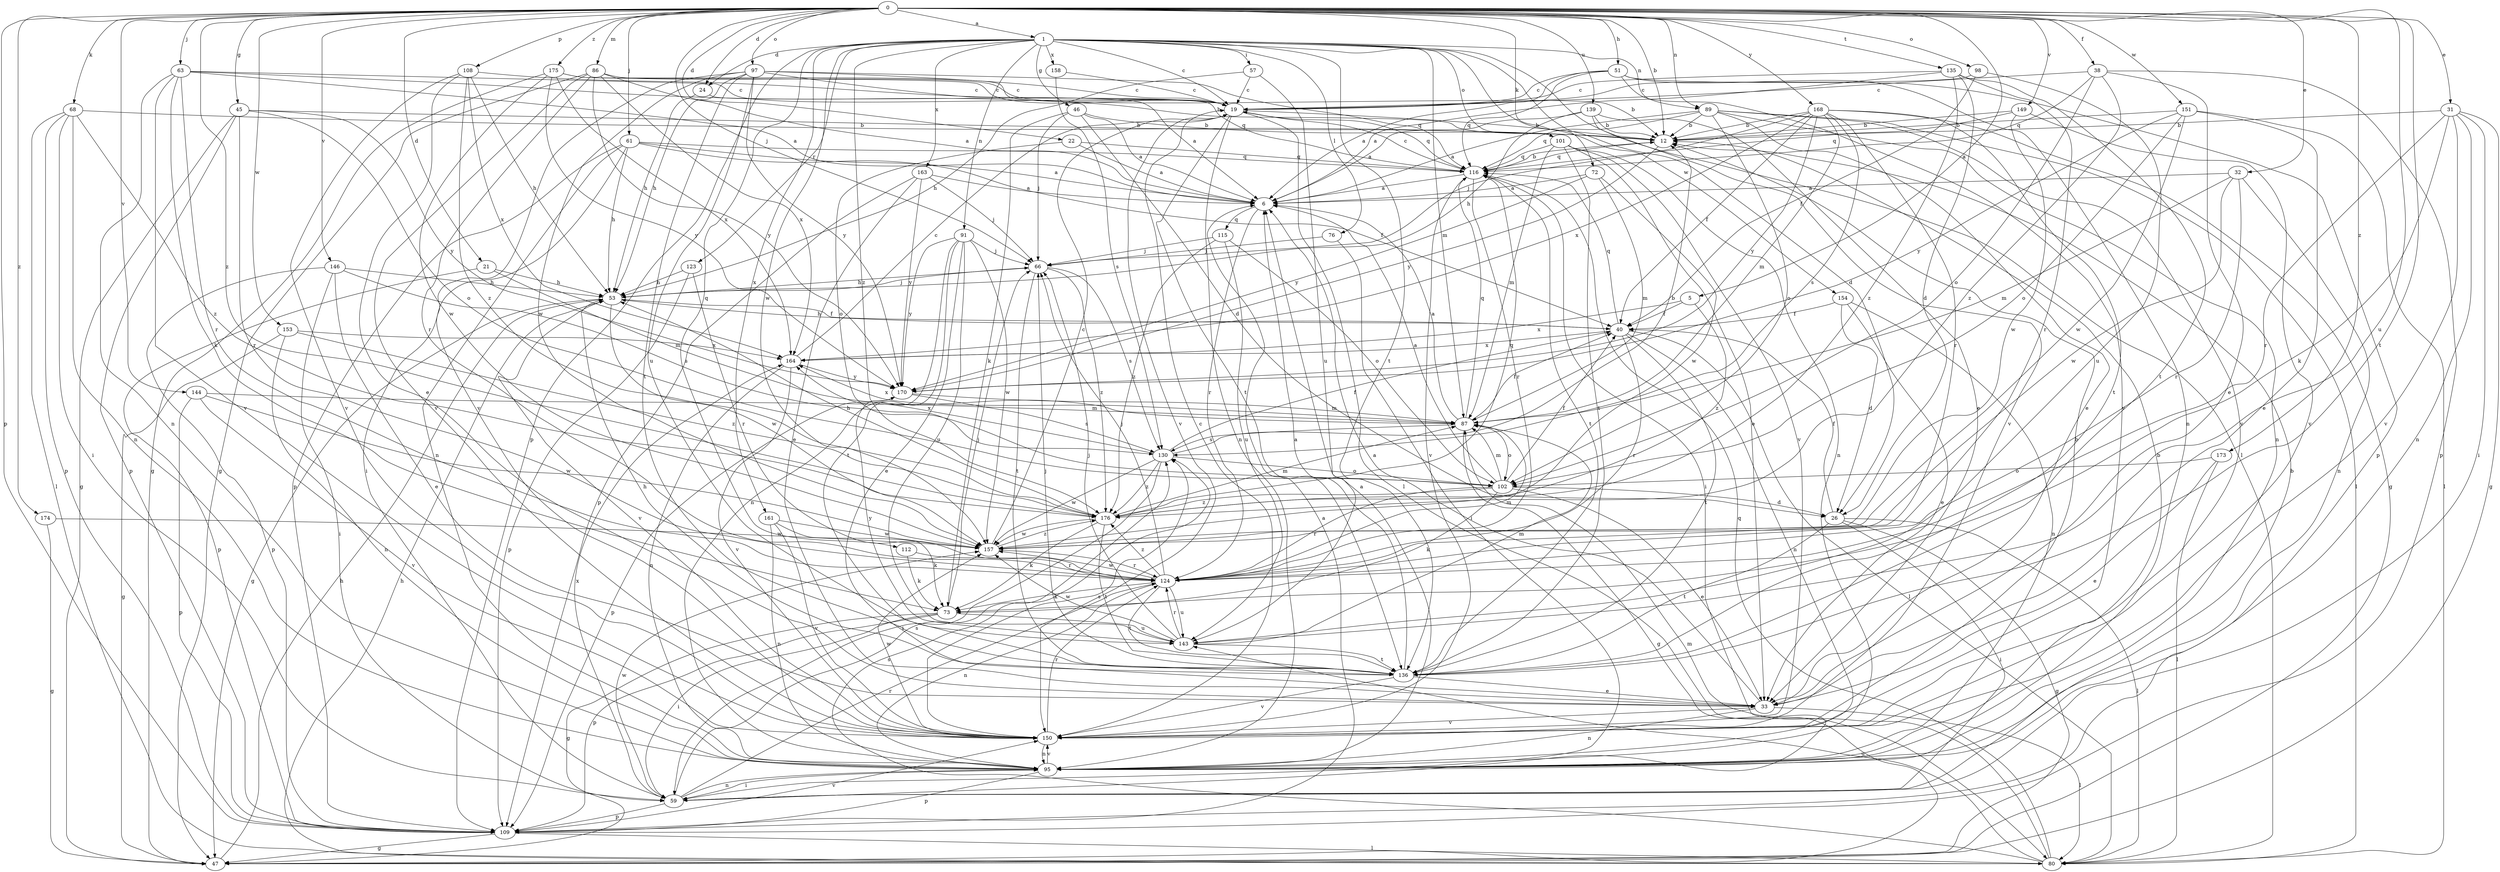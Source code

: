 strict digraph  {
0;
1;
5;
6;
12;
19;
21;
22;
24;
26;
31;
32;
33;
38;
40;
45;
46;
47;
51;
53;
57;
59;
61;
63;
66;
68;
72;
73;
76;
80;
86;
87;
89;
91;
95;
97;
98;
101;
102;
108;
109;
112;
115;
116;
123;
124;
130;
135;
136;
139;
143;
144;
146;
149;
150;
151;
153;
154;
157;
158;
161;
163;
164;
168;
170;
173;
174;
175;
176;
0 -> 1  [label=a];
0 -> 5  [label=a];
0 -> 12  [label=b];
0 -> 21  [label=d];
0 -> 22  [label=d];
0 -> 24  [label=d];
0 -> 31  [label=e];
0 -> 32  [label=e];
0 -> 38  [label=f];
0 -> 45  [label=g];
0 -> 51  [label=h];
0 -> 61  [label=j];
0 -> 63  [label=j];
0 -> 66  [label=j];
0 -> 68  [label=k];
0 -> 72  [label=k];
0 -> 86  [label=m];
0 -> 89  [label=n];
0 -> 97  [label=o];
0 -> 98  [label=o];
0 -> 108  [label=p];
0 -> 109  [label=p];
0 -> 135  [label=t];
0 -> 136  [label=t];
0 -> 139  [label=u];
0 -> 143  [label=u];
0 -> 144  [label=v];
0 -> 146  [label=v];
0 -> 149  [label=v];
0 -> 151  [label=w];
0 -> 153  [label=w];
0 -> 168  [label=y];
0 -> 173  [label=z];
0 -> 174  [label=z];
0 -> 175  [label=z];
0 -> 176  [label=z];
1 -> 19  [label=c];
1 -> 24  [label=d];
1 -> 26  [label=d];
1 -> 46  [label=g];
1 -> 57  [label=i];
1 -> 76  [label=l];
1 -> 80  [label=l];
1 -> 87  [label=m];
1 -> 89  [label=n];
1 -> 91  [label=n];
1 -> 101  [label=o];
1 -> 109  [label=p];
1 -> 112  [label=q];
1 -> 123  [label=r];
1 -> 136  [label=t];
1 -> 154  [label=w];
1 -> 157  [label=w];
1 -> 158  [label=x];
1 -> 161  [label=x];
1 -> 163  [label=x];
1 -> 176  [label=z];
5 -> 40  [label=f];
5 -> 164  [label=x];
5 -> 176  [label=z];
6 -> 115  [label=q];
6 -> 124  [label=r];
12 -> 116  [label=q];
12 -> 170  [label=y];
19 -> 12  [label=b];
19 -> 80  [label=l];
19 -> 95  [label=n];
19 -> 116  [label=q];
19 -> 136  [label=t];
19 -> 150  [label=v];
21 -> 53  [label=h];
21 -> 87  [label=m];
21 -> 109  [label=p];
22 -> 6  [label=a];
22 -> 102  [label=o];
22 -> 116  [label=q];
24 -> 53  [label=h];
24 -> 116  [label=q];
26 -> 40  [label=f];
26 -> 47  [label=g];
26 -> 59  [label=i];
26 -> 80  [label=l];
26 -> 136  [label=t];
31 -> 12  [label=b];
31 -> 47  [label=g];
31 -> 59  [label=i];
31 -> 73  [label=k];
31 -> 95  [label=n];
31 -> 124  [label=r];
31 -> 150  [label=v];
32 -> 6  [label=a];
32 -> 87  [label=m];
32 -> 95  [label=n];
32 -> 124  [label=r];
32 -> 157  [label=w];
33 -> 6  [label=a];
33 -> 80  [label=l];
33 -> 95  [label=n];
33 -> 150  [label=v];
38 -> 19  [label=c];
38 -> 33  [label=e];
38 -> 102  [label=o];
38 -> 109  [label=p];
38 -> 116  [label=q];
38 -> 176  [label=z];
40 -> 53  [label=h];
40 -> 80  [label=l];
40 -> 95  [label=n];
40 -> 116  [label=q];
40 -> 124  [label=r];
40 -> 136  [label=t];
40 -> 164  [label=x];
45 -> 12  [label=b];
45 -> 47  [label=g];
45 -> 102  [label=o];
45 -> 109  [label=p];
45 -> 124  [label=r];
45 -> 170  [label=y];
46 -> 6  [label=a];
46 -> 12  [label=b];
46 -> 26  [label=d];
46 -> 66  [label=j];
46 -> 73  [label=k];
47 -> 53  [label=h];
51 -> 6  [label=a];
51 -> 19  [label=c];
51 -> 95  [label=n];
51 -> 109  [label=p];
51 -> 116  [label=q];
51 -> 150  [label=v];
53 -> 40  [label=f];
53 -> 47  [label=g];
53 -> 66  [label=j];
53 -> 150  [label=v];
53 -> 157  [label=w];
57 -> 19  [label=c];
57 -> 53  [label=h];
57 -> 143  [label=u];
59 -> 12  [label=b];
59 -> 95  [label=n];
59 -> 109  [label=p];
59 -> 124  [label=r];
59 -> 130  [label=s];
59 -> 157  [label=w];
59 -> 164  [label=x];
61 -> 6  [label=a];
61 -> 40  [label=f];
61 -> 53  [label=h];
61 -> 59  [label=i];
61 -> 95  [label=n];
61 -> 109  [label=p];
61 -> 116  [label=q];
63 -> 6  [label=a];
63 -> 12  [label=b];
63 -> 19  [label=c];
63 -> 73  [label=k];
63 -> 95  [label=n];
63 -> 124  [label=r];
63 -> 150  [label=v];
66 -> 53  [label=h];
66 -> 130  [label=s];
66 -> 136  [label=t];
66 -> 176  [label=z];
68 -> 12  [label=b];
68 -> 59  [label=i];
68 -> 80  [label=l];
68 -> 95  [label=n];
68 -> 109  [label=p];
68 -> 176  [label=z];
72 -> 6  [label=a];
72 -> 87  [label=m];
72 -> 157  [label=w];
72 -> 170  [label=y];
73 -> 47  [label=g];
73 -> 59  [label=i];
73 -> 66  [label=j];
73 -> 109  [label=p];
73 -> 143  [label=u];
76 -> 59  [label=i];
76 -> 66  [label=j];
80 -> 53  [label=h];
80 -> 87  [label=m];
80 -> 116  [label=q];
80 -> 130  [label=s];
80 -> 143  [label=u];
86 -> 6  [label=a];
86 -> 19  [label=c];
86 -> 47  [label=g];
86 -> 124  [label=r];
86 -> 150  [label=v];
86 -> 164  [label=x];
86 -> 170  [label=y];
87 -> 6  [label=a];
87 -> 40  [label=f];
87 -> 47  [label=g];
87 -> 102  [label=o];
87 -> 116  [label=q];
87 -> 130  [label=s];
87 -> 164  [label=x];
89 -> 6  [label=a];
89 -> 12  [label=b];
89 -> 33  [label=e];
89 -> 80  [label=l];
89 -> 95  [label=n];
89 -> 102  [label=o];
89 -> 116  [label=q];
89 -> 150  [label=v];
91 -> 33  [label=e];
91 -> 66  [label=j];
91 -> 95  [label=n];
91 -> 136  [label=t];
91 -> 143  [label=u];
91 -> 157  [label=w];
91 -> 170  [label=y];
95 -> 6  [label=a];
95 -> 12  [label=b];
95 -> 59  [label=i];
95 -> 109  [label=p];
95 -> 150  [label=v];
97 -> 6  [label=a];
97 -> 19  [label=c];
97 -> 53  [label=h];
97 -> 116  [label=q];
97 -> 136  [label=t];
97 -> 143  [label=u];
97 -> 150  [label=v];
97 -> 157  [label=w];
97 -> 170  [label=y];
98 -> 19  [label=c];
98 -> 40  [label=f];
98 -> 143  [label=u];
101 -> 33  [label=e];
101 -> 87  [label=m];
101 -> 95  [label=n];
101 -> 116  [label=q];
101 -> 136  [label=t];
101 -> 150  [label=v];
102 -> 6  [label=a];
102 -> 26  [label=d];
102 -> 33  [label=e];
102 -> 40  [label=f];
102 -> 73  [label=k];
102 -> 87  [label=m];
102 -> 124  [label=r];
102 -> 176  [label=z];
108 -> 19  [label=c];
108 -> 33  [label=e];
108 -> 53  [label=h];
108 -> 150  [label=v];
108 -> 164  [label=x];
108 -> 176  [label=z];
109 -> 6  [label=a];
109 -> 47  [label=g];
109 -> 80  [label=l];
109 -> 150  [label=v];
112 -> 73  [label=k];
112 -> 124  [label=r];
115 -> 66  [label=j];
115 -> 102  [label=o];
115 -> 143  [label=u];
115 -> 176  [label=z];
116 -> 6  [label=a];
116 -> 12  [label=b];
116 -> 19  [label=c];
116 -> 59  [label=i];
116 -> 124  [label=r];
116 -> 136  [label=t];
116 -> 150  [label=v];
123 -> 53  [label=h];
123 -> 109  [label=p];
123 -> 124  [label=r];
124 -> 66  [label=j];
124 -> 73  [label=k];
124 -> 87  [label=m];
124 -> 95  [label=n];
124 -> 136  [label=t];
124 -> 143  [label=u];
124 -> 157  [label=w];
124 -> 176  [label=z];
130 -> 12  [label=b];
130 -> 40  [label=f];
130 -> 59  [label=i];
130 -> 102  [label=o];
130 -> 157  [label=w];
130 -> 164  [label=x];
130 -> 176  [label=z];
135 -> 6  [label=a];
135 -> 19  [label=c];
135 -> 26  [label=d];
135 -> 124  [label=r];
135 -> 136  [label=t];
135 -> 176  [label=z];
136 -> 6  [label=a];
136 -> 33  [label=e];
136 -> 53  [label=h];
136 -> 66  [label=j];
136 -> 150  [label=v];
139 -> 6  [label=a];
139 -> 12  [label=b];
139 -> 33  [label=e];
139 -> 53  [label=h];
139 -> 150  [label=v];
143 -> 66  [label=j];
143 -> 87  [label=m];
143 -> 124  [label=r];
143 -> 136  [label=t];
143 -> 157  [label=w];
143 -> 170  [label=y];
144 -> 87  [label=m];
144 -> 109  [label=p];
144 -> 150  [label=v];
144 -> 157  [label=w];
146 -> 33  [label=e];
146 -> 53  [label=h];
146 -> 59  [label=i];
146 -> 109  [label=p];
146 -> 130  [label=s];
149 -> 12  [label=b];
149 -> 116  [label=q];
149 -> 150  [label=v];
149 -> 157  [label=w];
150 -> 12  [label=b];
150 -> 19  [label=c];
150 -> 95  [label=n];
150 -> 124  [label=r];
150 -> 130  [label=s];
150 -> 157  [label=w];
151 -> 12  [label=b];
151 -> 33  [label=e];
151 -> 80  [label=l];
151 -> 102  [label=o];
151 -> 157  [label=w];
151 -> 170  [label=y];
153 -> 47  [label=g];
153 -> 95  [label=n];
153 -> 164  [label=x];
153 -> 176  [label=z];
154 -> 26  [label=d];
154 -> 33  [label=e];
154 -> 40  [label=f];
154 -> 95  [label=n];
157 -> 19  [label=c];
157 -> 124  [label=r];
157 -> 176  [label=z];
158 -> 19  [label=c];
158 -> 130  [label=s];
161 -> 73  [label=k];
161 -> 95  [label=n];
161 -> 150  [label=v];
161 -> 157  [label=w];
163 -> 6  [label=a];
163 -> 33  [label=e];
163 -> 66  [label=j];
163 -> 109  [label=p];
163 -> 170  [label=y];
164 -> 19  [label=c];
164 -> 95  [label=n];
164 -> 150  [label=v];
164 -> 170  [label=y];
168 -> 12  [label=b];
168 -> 40  [label=f];
168 -> 47  [label=g];
168 -> 66  [label=j];
168 -> 87  [label=m];
168 -> 124  [label=r];
168 -> 130  [label=s];
168 -> 136  [label=t];
168 -> 164  [label=x];
168 -> 170  [label=y];
170 -> 87  [label=m];
170 -> 109  [label=p];
170 -> 130  [label=s];
173 -> 33  [label=e];
173 -> 80  [label=l];
173 -> 102  [label=o];
174 -> 47  [label=g];
174 -> 157  [label=w];
175 -> 12  [label=b];
175 -> 19  [label=c];
175 -> 47  [label=g];
175 -> 157  [label=w];
175 -> 164  [label=x];
175 -> 170  [label=y];
176 -> 53  [label=h];
176 -> 73  [label=k];
176 -> 87  [label=m];
176 -> 116  [label=q];
176 -> 136  [label=t];
176 -> 157  [label=w];
}
